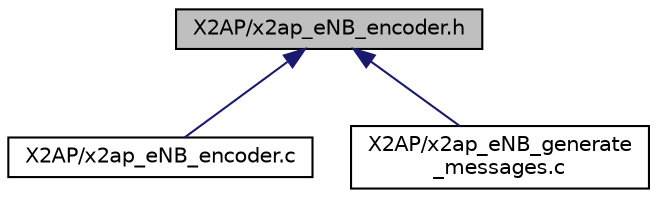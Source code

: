 digraph "X2AP/x2ap_eNB_encoder.h"
{
 // LATEX_PDF_SIZE
  edge [fontname="Helvetica",fontsize="10",labelfontname="Helvetica",labelfontsize="10"];
  node [fontname="Helvetica",fontsize="10",shape=record];
  Node1 [label="X2AP/x2ap_eNB_encoder.h",height=0.2,width=0.4,color="black", fillcolor="grey75", style="filled", fontcolor="black",tooltip="x2ap encoder procedures for eNB"];
  Node1 -> Node2 [dir="back",color="midnightblue",fontsize="10",style="solid",fontname="Helvetica"];
  Node2 [label="X2AP/x2ap_eNB_encoder.c",height=0.2,width=0.4,color="black", fillcolor="white", style="filled",URL="$x2ap__eNB__encoder_8c.html",tooltip="x2ap encoder procedures for eNB"];
  Node1 -> Node3 [dir="back",color="midnightblue",fontsize="10",style="solid",fontname="Helvetica"];
  Node3 [label="X2AP/x2ap_eNB_generate\l_messages.c",height=0.2,width=0.4,color="black", fillcolor="white", style="filled",URL="$x2ap__eNB__generate__messages_8c.html",tooltip="x2ap procedures for eNB"];
}
